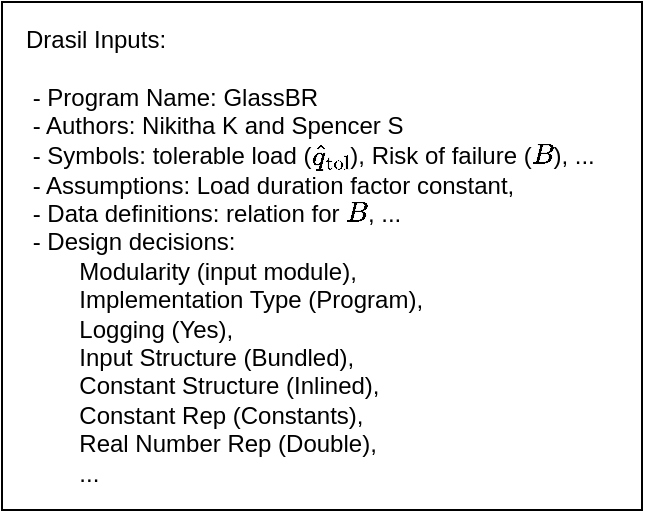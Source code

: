<mxfile version="14.9.2" type="device"><diagram id="4li6kiiojL-y7adcVqgq" name="Page-1"><mxGraphModel dx="953" dy="792" grid="1" gridSize="11" guides="1" tooltips="1" connect="1" arrows="1" fold="1" page="1" pageScale="1" pageWidth="1100" pageHeight="850" math="1" shadow="0"><root><mxCell id="0"/><mxCell id="1" parent="0"/><mxCell id="zTY8jIC6AQVbR1Zbp2zY-1" value="Drasil Inputs:&lt;br&gt;&lt;span&gt;&lt;br&gt;&amp;nbsp;- Program Name: GlassBR&lt;br&gt;&amp;nbsp;- Authors: Nikitha K and Spencer S&lt;br&gt;&lt;/span&gt;&lt;span&gt;&amp;nbsp;- Symbols: tolerable load (\(\hat{q}_\text{tol}\)), Risk of failure (\(B\)), ...&lt;/span&gt;&lt;span&gt;&lt;br&gt;&lt;/span&gt;&lt;span&gt;&amp;nbsp;- Assumptions: Load duration factor constant,&lt;br&gt;&lt;/span&gt;&amp;nbsp;- Data definitions: relation for&amp;nbsp;\(B\), ...&lt;span&gt;&lt;br&gt;&lt;/span&gt;&lt;span&gt;&amp;nbsp;- Design decisions: &lt;br&gt;&lt;span style=&quot;white-space: pre&quot;&gt;&#9;&lt;/span&gt;Modularity (input module), &lt;br&gt;&lt;span style=&quot;white-space: pre&quot;&gt;&#9;&lt;/span&gt;Implementation Type (Program), &lt;br&gt;&lt;span style=&quot;white-space: pre&quot;&gt;&#9;&lt;/span&gt;Logging (Yes),&lt;br&gt;&lt;span style=&quot;white-space: pre&quot;&gt;&#9;&lt;/span&gt;Input Structure (Bundled), &lt;br&gt;&lt;span style=&quot;white-space: pre&quot;&gt;&#9;&lt;/span&gt;Constant Structure (Inlined), &lt;br&gt;&lt;span style=&quot;white-space: pre&quot;&gt;&#9;&lt;/span&gt;Constant Rep (Constants), &lt;br&gt;&lt;span style=&quot;white-space: pre&quot;&gt;&#9;&lt;/span&gt;Real Number Rep (Double),&lt;br&gt;&lt;span style=&quot;white-space: pre&quot;&gt;&#9;&lt;/span&gt;...&lt;br&gt;&lt;/span&gt;" style="rounded=0;whiteSpace=wrap;html=1;align=left;strokeWidth=1;spacingLeft=10;spacingRight=10;spacingTop=5;spacing=2;spacingBottom=5;" parent="1" vertex="1"><mxGeometry x="10" y="10" width="320" height="254" as="geometry"/></mxCell></root></mxGraphModel></diagram></mxfile>